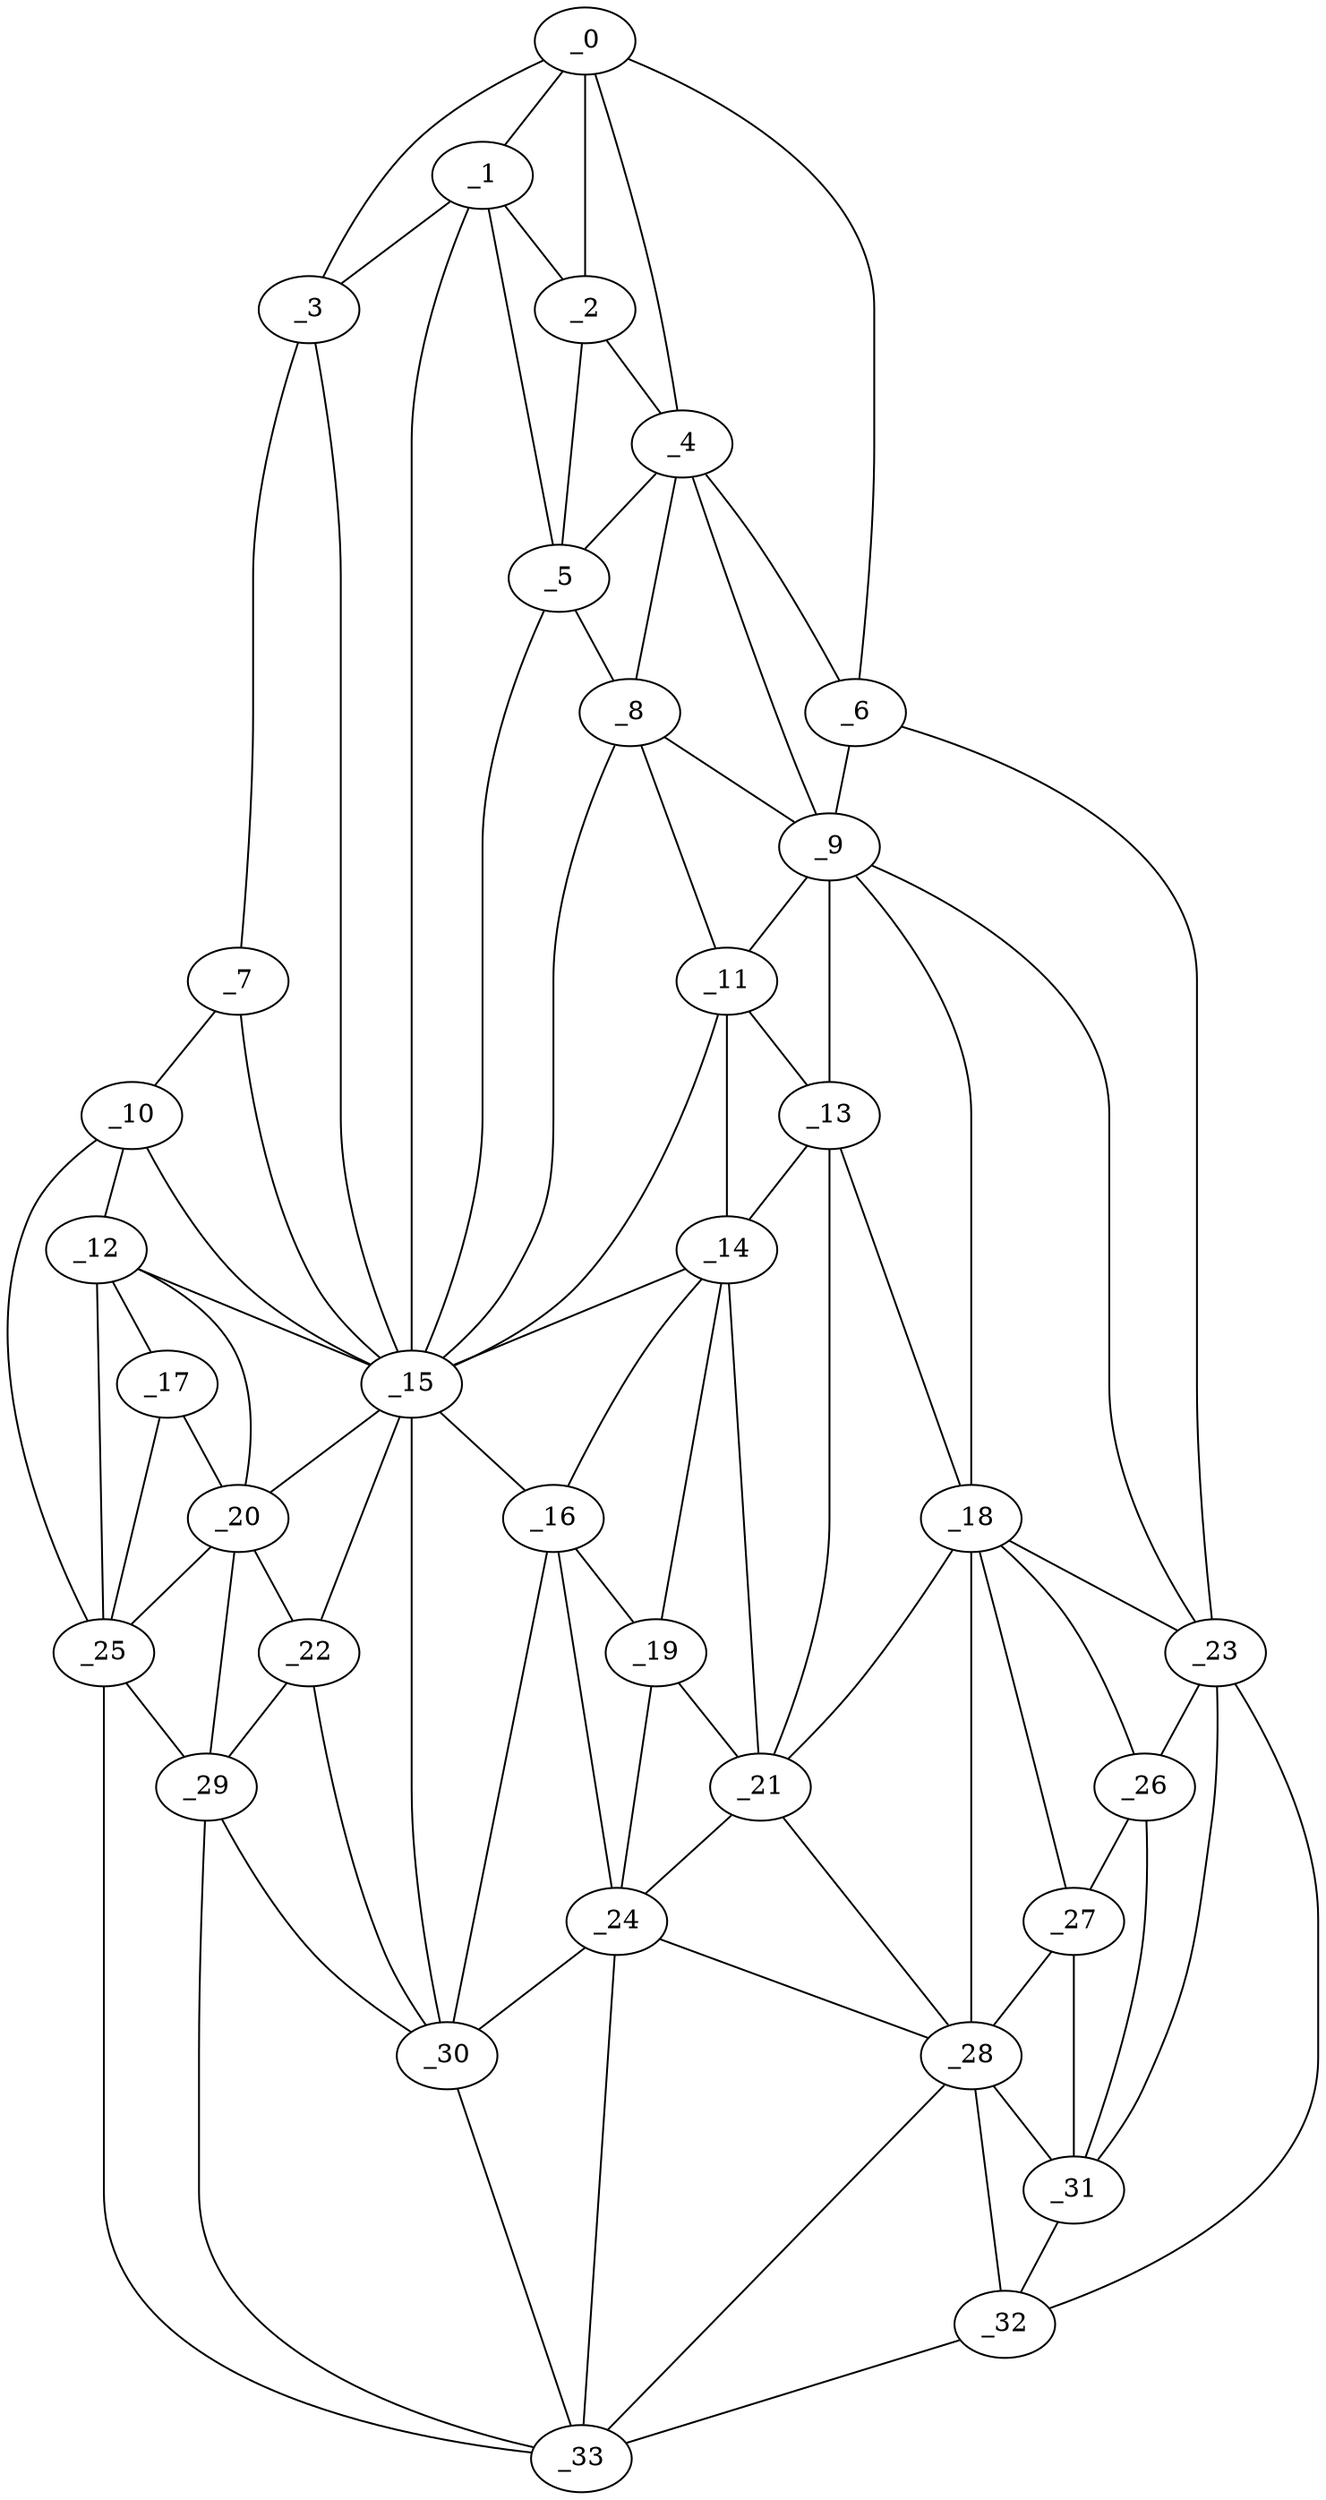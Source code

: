 graph "obj45__335.gxl" {
	_0	 [x=7,
		y=15];
	_1	 [x=33,
		y=83];
	_0 -- _1	 [valence=2];
	_2	 [x=34,
		y=58];
	_0 -- _2	 [valence=2];
	_3	 [x=37,
		y=95];
	_0 -- _3	 [valence=1];
	_4	 [x=45,
		y=48];
	_0 -- _4	 [valence=1];
	_6	 [x=49,
		y=9];
	_0 -- _6	 [valence=1];
	_1 -- _2	 [valence=2];
	_1 -- _3	 [valence=2];
	_5	 [x=47,
		y=53];
	_1 -- _5	 [valence=2];
	_15	 [x=77,
		y=76];
	_1 -- _15	 [valence=1];
	_2 -- _4	 [valence=2];
	_2 -- _5	 [valence=2];
	_7	 [x=49,
		y=107];
	_3 -- _7	 [valence=1];
	_3 -- _15	 [valence=2];
	_4 -- _5	 [valence=1];
	_4 -- _6	 [valence=2];
	_8	 [x=56,
		y=50];
	_4 -- _8	 [valence=2];
	_9	 [x=58,
		y=43];
	_4 -- _9	 [valence=2];
	_5 -- _8	 [valence=2];
	_5 -- _15	 [valence=2];
	_6 -- _9	 [valence=2];
	_23	 [x=92,
		y=14];
	_6 -- _23	 [valence=1];
	_10	 [x=59,
		y=109];
	_7 -- _10	 [valence=1];
	_7 -- _15	 [valence=1];
	_8 -- _9	 [valence=1];
	_11	 [x=65,
		y=51];
	_8 -- _11	 [valence=2];
	_8 -- _15	 [valence=2];
	_9 -- _11	 [valence=2];
	_13	 [x=74,
		y=47];
	_9 -- _13	 [valence=1];
	_18	 [x=81,
		y=43];
	_9 -- _18	 [valence=1];
	_9 -- _23	 [valence=2];
	_12	 [x=67,
		y=109];
	_10 -- _12	 [valence=1];
	_10 -- _15	 [valence=2];
	_25	 [x=92,
		y=113];
	_10 -- _25	 [valence=1];
	_11 -- _13	 [valence=2];
	_14	 [x=75,
		y=57];
	_11 -- _14	 [valence=1];
	_11 -- _15	 [valence=2];
	_12 -- _15	 [valence=2];
	_17	 [x=80,
		y=106];
	_12 -- _17	 [valence=1];
	_20	 [x=85,
		y=95];
	_12 -- _20	 [valence=1];
	_12 -- _25	 [valence=2];
	_13 -- _14	 [valence=2];
	_13 -- _18	 [valence=2];
	_21	 [x=86,
		y=52];
	_13 -- _21	 [valence=2];
	_14 -- _15	 [valence=2];
	_16	 [x=79,
		y=69];
	_14 -- _16	 [valence=2];
	_19	 [x=82,
		y=60];
	_14 -- _19	 [valence=2];
	_14 -- _21	 [valence=1];
	_15 -- _16	 [valence=2];
	_15 -- _20	 [valence=2];
	_22	 [x=89,
		y=88];
	_15 -- _22	 [valence=1];
	_30	 [x=97,
		y=71];
	_15 -- _30	 [valence=2];
	_16 -- _19	 [valence=2];
	_24	 [x=92,
		y=60];
	_16 -- _24	 [valence=2];
	_16 -- _30	 [valence=1];
	_17 -- _20	 [valence=2];
	_17 -- _25	 [valence=2];
	_18 -- _21	 [valence=2];
	_18 -- _23	 [valence=2];
	_26	 [x=96,
		y=24];
	_18 -- _26	 [valence=2];
	_27	 [x=96,
		y=34];
	_18 -- _27	 [valence=2];
	_28	 [x=96,
		y=38];
	_18 -- _28	 [valence=2];
	_19 -- _21	 [valence=2];
	_19 -- _24	 [valence=2];
	_20 -- _22	 [valence=1];
	_20 -- _25	 [valence=2];
	_29	 [x=96,
		y=85];
	_20 -- _29	 [valence=2];
	_21 -- _24	 [valence=1];
	_21 -- _28	 [valence=2];
	_22 -- _29	 [valence=2];
	_22 -- _30	 [valence=2];
	_23 -- _26	 [valence=2];
	_31	 [x=114,
		y=32];
	_23 -- _31	 [valence=1];
	_32	 [x=118,
		y=34];
	_23 -- _32	 [valence=1];
	_24 -- _28	 [valence=2];
	_24 -- _30	 [valence=1];
	_33	 [x=119,
		y=66];
	_24 -- _33	 [valence=2];
	_25 -- _29	 [valence=1];
	_25 -- _33	 [valence=1];
	_26 -- _27	 [valence=2];
	_26 -- _31	 [valence=2];
	_27 -- _28	 [valence=1];
	_27 -- _31	 [valence=1];
	_28 -- _31	 [valence=2];
	_28 -- _32	 [valence=1];
	_28 -- _33	 [valence=1];
	_29 -- _30	 [valence=2];
	_29 -- _33	 [valence=2];
	_30 -- _33	 [valence=2];
	_31 -- _32	 [valence=1];
	_32 -- _33	 [valence=1];
}
